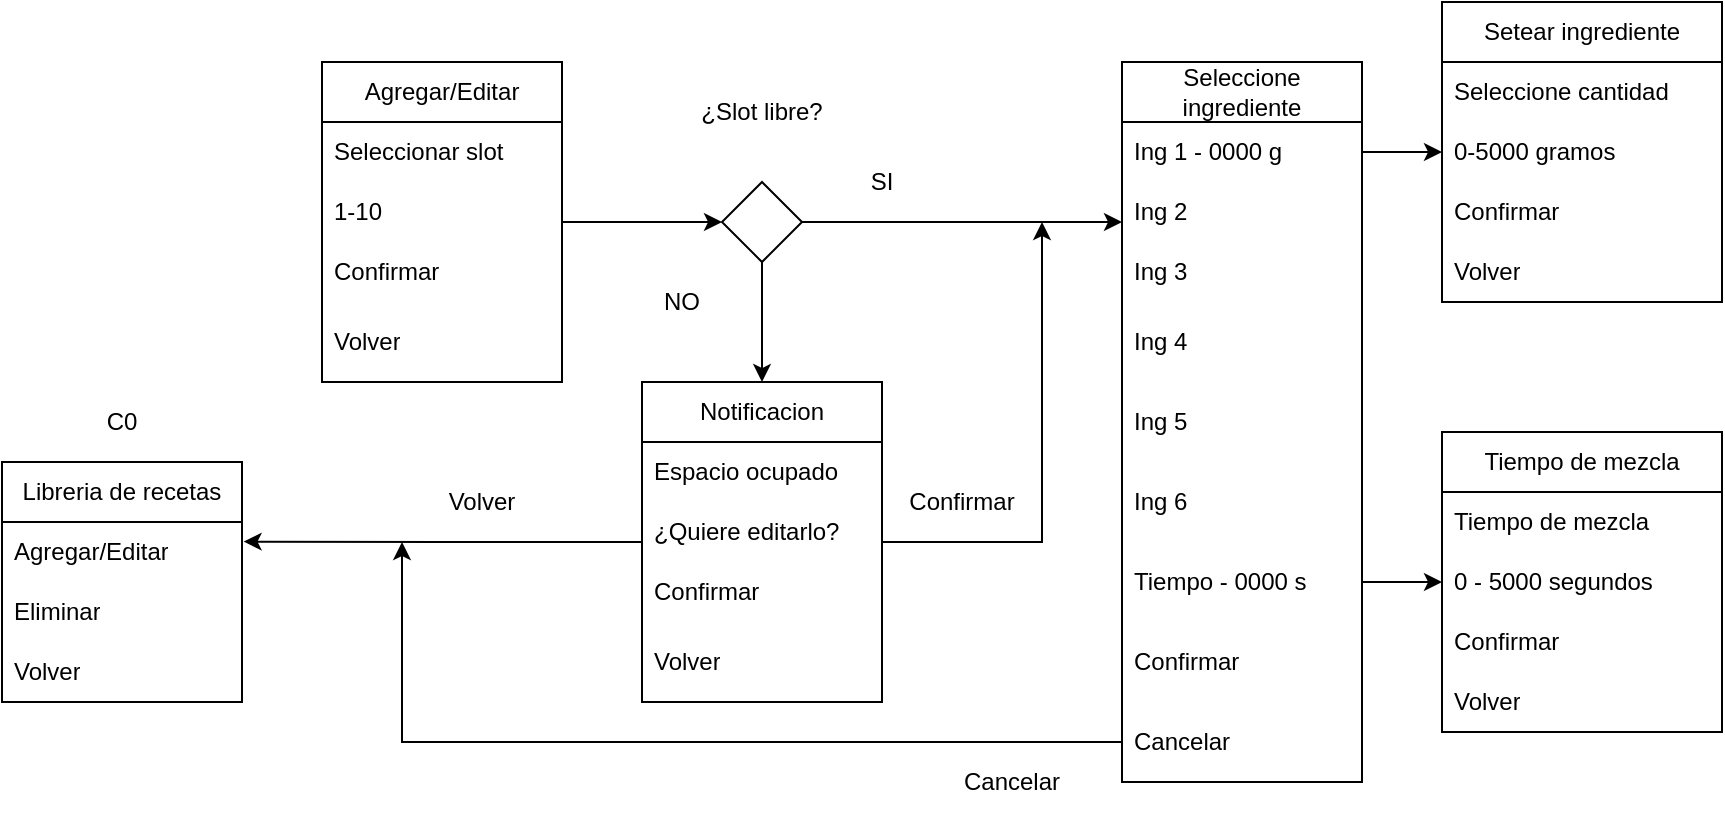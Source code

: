 <mxfile version="21.2.1" type="device">
  <diagram name="Página-1" id="zGBWNwWp6TErgoUsMjtp">
    <mxGraphModel dx="987" dy="585" grid="1" gridSize="10" guides="1" tooltips="1" connect="1" arrows="1" fold="1" page="1" pageScale="1" pageWidth="1169" pageHeight="1654" math="0" shadow="0">
      <root>
        <mxCell id="0" />
        <mxCell id="1" parent="0" />
        <mxCell id="-tMoJU5RcK4FCICTU8vQ-2" value="Libreria de recetas" style="swimlane;fontStyle=0;childLayout=stackLayout;horizontal=1;startSize=30;horizontalStack=0;resizeParent=1;resizeParentMax=0;resizeLast=0;collapsible=1;marginBottom=0;whiteSpace=wrap;html=1;" vertex="1" parent="1">
          <mxGeometry x="80" y="280" width="120" height="120" as="geometry" />
        </mxCell>
        <mxCell id="-tMoJU5RcK4FCICTU8vQ-3" value="Agregar/Editar" style="text;strokeColor=none;fillColor=none;align=left;verticalAlign=middle;spacingLeft=4;spacingRight=4;overflow=hidden;points=[[0,0.5],[1,0.5]];portConstraint=eastwest;rotatable=0;whiteSpace=wrap;html=1;" vertex="1" parent="-tMoJU5RcK4FCICTU8vQ-2">
          <mxGeometry y="30" width="120" height="30" as="geometry" />
        </mxCell>
        <mxCell id="-tMoJU5RcK4FCICTU8vQ-4" value="Eliminar" style="text;strokeColor=none;fillColor=none;align=left;verticalAlign=middle;spacingLeft=4;spacingRight=4;overflow=hidden;points=[[0,0.5],[1,0.5]];portConstraint=eastwest;rotatable=0;whiteSpace=wrap;html=1;" vertex="1" parent="-tMoJU5RcK4FCICTU8vQ-2">
          <mxGeometry y="60" width="120" height="30" as="geometry" />
        </mxCell>
        <mxCell id="-tMoJU5RcK4FCICTU8vQ-5" value="Volver" style="text;strokeColor=none;fillColor=none;align=left;verticalAlign=middle;spacingLeft=4;spacingRight=4;overflow=hidden;points=[[0,0.5],[1,0.5]];portConstraint=eastwest;rotatable=0;whiteSpace=wrap;html=1;" vertex="1" parent="-tMoJU5RcK4FCICTU8vQ-2">
          <mxGeometry y="90" width="120" height="30" as="geometry" />
        </mxCell>
        <mxCell id="-tMoJU5RcK4FCICTU8vQ-10" value="C0" style="text;html=1;strokeColor=none;fillColor=none;align=center;verticalAlign=middle;whiteSpace=wrap;rounded=0;" vertex="1" parent="1">
          <mxGeometry x="120" y="240" width="40" height="40" as="geometry" />
        </mxCell>
        <mxCell id="-tMoJU5RcK4FCICTU8vQ-26" style="edgeStyle=orthogonalEdgeStyle;rounded=0;orthogonalLoop=1;jettySize=auto;html=1;entryX=0;entryY=0.5;entryDx=0;entryDy=0;" edge="1" parent="1" source="-tMoJU5RcK4FCICTU8vQ-11" target="-tMoJU5RcK4FCICTU8vQ-21">
          <mxGeometry relative="1" as="geometry" />
        </mxCell>
        <mxCell id="-tMoJU5RcK4FCICTU8vQ-11" value="Agregar/Editar" style="swimlane;fontStyle=0;childLayout=stackLayout;horizontal=1;startSize=30;horizontalStack=0;resizeParent=1;resizeParentMax=0;resizeLast=0;collapsible=1;marginBottom=0;whiteSpace=wrap;html=1;" vertex="1" parent="1">
          <mxGeometry x="240" y="80" width="120" height="160" as="geometry" />
        </mxCell>
        <mxCell id="-tMoJU5RcK4FCICTU8vQ-12" value="Seleccionar slot" style="text;strokeColor=none;fillColor=none;align=left;verticalAlign=middle;spacingLeft=4;spacingRight=4;overflow=hidden;points=[[0,0.5],[1,0.5]];portConstraint=eastwest;rotatable=0;whiteSpace=wrap;html=1;" vertex="1" parent="-tMoJU5RcK4FCICTU8vQ-11">
          <mxGeometry y="30" width="120" height="30" as="geometry" />
        </mxCell>
        <mxCell id="-tMoJU5RcK4FCICTU8vQ-13" value="1-10" style="text;strokeColor=none;fillColor=none;align=left;verticalAlign=middle;spacingLeft=4;spacingRight=4;overflow=hidden;points=[[0,0.5],[1,0.5]];portConstraint=eastwest;rotatable=0;whiteSpace=wrap;html=1;" vertex="1" parent="-tMoJU5RcK4FCICTU8vQ-11">
          <mxGeometry y="60" width="120" height="30" as="geometry" />
        </mxCell>
        <mxCell id="-tMoJU5RcK4FCICTU8vQ-14" value="Confirmar" style="text;strokeColor=none;fillColor=none;align=left;verticalAlign=middle;spacingLeft=4;spacingRight=4;overflow=hidden;points=[[0,0.5],[1,0.5]];portConstraint=eastwest;rotatable=0;whiteSpace=wrap;html=1;" vertex="1" parent="-tMoJU5RcK4FCICTU8vQ-11">
          <mxGeometry y="90" width="120" height="30" as="geometry" />
        </mxCell>
        <mxCell id="-tMoJU5RcK4FCICTU8vQ-15" value="Volver" style="text;strokeColor=none;fillColor=none;align=left;verticalAlign=middle;spacingLeft=4;spacingRight=4;overflow=hidden;points=[[0,0.5],[1,0.5]];portConstraint=eastwest;rotatable=0;whiteSpace=wrap;html=1;" vertex="1" parent="-tMoJU5RcK4FCICTU8vQ-11">
          <mxGeometry y="120" width="120" height="40" as="geometry" />
        </mxCell>
        <mxCell id="-tMoJU5RcK4FCICTU8vQ-44" style="edgeStyle=orthogonalEdgeStyle;rounded=0;orthogonalLoop=1;jettySize=auto;html=1;entryX=0;entryY=1;entryDx=0;entryDy=0;" edge="1" parent="1" source="-tMoJU5RcK4FCICTU8vQ-16" target="-tMoJU5RcK4FCICTU8vQ-37">
          <mxGeometry relative="1" as="geometry">
            <Array as="points">
              <mxPoint x="700" y="420" />
              <mxPoint x="280" y="420" />
            </Array>
          </mxGeometry>
        </mxCell>
        <mxCell id="-tMoJU5RcK4FCICTU8vQ-16" value="Seleccione ingrediente" style="swimlane;fontStyle=0;childLayout=stackLayout;horizontal=1;startSize=30;horizontalStack=0;resizeParent=1;resizeParentMax=0;resizeLast=0;collapsible=1;marginBottom=0;whiteSpace=wrap;html=1;" vertex="1" parent="1">
          <mxGeometry x="640" y="80" width="120" height="360" as="geometry" />
        </mxCell>
        <mxCell id="-tMoJU5RcK4FCICTU8vQ-17" value="Ing 1 - 0000 g" style="text;strokeColor=none;fillColor=none;align=left;verticalAlign=middle;spacingLeft=4;spacingRight=4;overflow=hidden;points=[[0,0.5],[1,0.5]];portConstraint=eastwest;rotatable=0;whiteSpace=wrap;html=1;" vertex="1" parent="-tMoJU5RcK4FCICTU8vQ-16">
          <mxGeometry y="30" width="120" height="30" as="geometry" />
        </mxCell>
        <mxCell id="-tMoJU5RcK4FCICTU8vQ-18" value="Ing 2" style="text;strokeColor=none;fillColor=none;align=left;verticalAlign=middle;spacingLeft=4;spacingRight=4;overflow=hidden;points=[[0,0.5],[1,0.5]];portConstraint=eastwest;rotatable=0;whiteSpace=wrap;html=1;" vertex="1" parent="-tMoJU5RcK4FCICTU8vQ-16">
          <mxGeometry y="60" width="120" height="30" as="geometry" />
        </mxCell>
        <mxCell id="-tMoJU5RcK4FCICTU8vQ-19" value="Ing 3" style="text;strokeColor=none;fillColor=none;align=left;verticalAlign=middle;spacingLeft=4;spacingRight=4;overflow=hidden;points=[[0,0.5],[1,0.5]];portConstraint=eastwest;rotatable=0;whiteSpace=wrap;html=1;" vertex="1" parent="-tMoJU5RcK4FCICTU8vQ-16">
          <mxGeometry y="90" width="120" height="30" as="geometry" />
        </mxCell>
        <mxCell id="-tMoJU5RcK4FCICTU8vQ-20" value="Ing 4" style="text;strokeColor=none;fillColor=none;align=left;verticalAlign=middle;spacingLeft=4;spacingRight=4;overflow=hidden;points=[[0,0.5],[1,0.5]];portConstraint=eastwest;rotatable=0;whiteSpace=wrap;html=1;" vertex="1" parent="-tMoJU5RcK4FCICTU8vQ-16">
          <mxGeometry y="120" width="120" height="40" as="geometry" />
        </mxCell>
        <mxCell id="-tMoJU5RcK4FCICTU8vQ-40" value="Ing 5" style="text;strokeColor=none;fillColor=none;align=left;verticalAlign=middle;spacingLeft=4;spacingRight=4;overflow=hidden;points=[[0,0.5],[1,0.5]];portConstraint=eastwest;rotatable=0;whiteSpace=wrap;html=1;" vertex="1" parent="-tMoJU5RcK4FCICTU8vQ-16">
          <mxGeometry y="160" width="120" height="40" as="geometry" />
        </mxCell>
        <mxCell id="-tMoJU5RcK4FCICTU8vQ-41" value="Ing 6" style="text;strokeColor=none;fillColor=none;align=left;verticalAlign=middle;spacingLeft=4;spacingRight=4;overflow=hidden;points=[[0,0.5],[1,0.5]];portConstraint=eastwest;rotatable=0;whiteSpace=wrap;html=1;" vertex="1" parent="-tMoJU5RcK4FCICTU8vQ-16">
          <mxGeometry y="200" width="120" height="40" as="geometry" />
        </mxCell>
        <mxCell id="-tMoJU5RcK4FCICTU8vQ-59" value="Tiempo - 0000 s" style="text;strokeColor=none;fillColor=none;align=left;verticalAlign=middle;spacingLeft=4;spacingRight=4;overflow=hidden;points=[[0,0.5],[1,0.5]];portConstraint=eastwest;rotatable=0;whiteSpace=wrap;html=1;" vertex="1" parent="-tMoJU5RcK4FCICTU8vQ-16">
          <mxGeometry y="240" width="120" height="40" as="geometry" />
        </mxCell>
        <mxCell id="-tMoJU5RcK4FCICTU8vQ-42" value="Confirmar" style="text;strokeColor=none;fillColor=none;align=left;verticalAlign=middle;spacingLeft=4;spacingRight=4;overflow=hidden;points=[[0,0.5],[1,0.5]];portConstraint=eastwest;rotatable=0;whiteSpace=wrap;html=1;" vertex="1" parent="-tMoJU5RcK4FCICTU8vQ-16">
          <mxGeometry y="280" width="120" height="40" as="geometry" />
        </mxCell>
        <mxCell id="-tMoJU5RcK4FCICTU8vQ-43" value="Cancelar" style="text;strokeColor=none;fillColor=none;align=left;verticalAlign=middle;spacingLeft=4;spacingRight=4;overflow=hidden;points=[[0,0.5],[1,0.5]];portConstraint=eastwest;rotatable=0;whiteSpace=wrap;html=1;" vertex="1" parent="-tMoJU5RcK4FCICTU8vQ-16">
          <mxGeometry y="320" width="120" height="40" as="geometry" />
        </mxCell>
        <mxCell id="-tMoJU5RcK4FCICTU8vQ-29" style="edgeStyle=orthogonalEdgeStyle;rounded=0;orthogonalLoop=1;jettySize=auto;html=1;entryX=0;entryY=0.667;entryDx=0;entryDy=0;entryPerimeter=0;" edge="1" parent="1" source="-tMoJU5RcK4FCICTU8vQ-21" target="-tMoJU5RcK4FCICTU8vQ-18">
          <mxGeometry relative="1" as="geometry" />
        </mxCell>
        <mxCell id="-tMoJU5RcK4FCICTU8vQ-35" style="edgeStyle=orthogonalEdgeStyle;rounded=0;orthogonalLoop=1;jettySize=auto;html=1;entryX=0.5;entryY=0;entryDx=0;entryDy=0;" edge="1" parent="1" source="-tMoJU5RcK4FCICTU8vQ-21" target="-tMoJU5RcK4FCICTU8vQ-30">
          <mxGeometry relative="1" as="geometry" />
        </mxCell>
        <mxCell id="-tMoJU5RcK4FCICTU8vQ-21" value="" style="rhombus;whiteSpace=wrap;html=1;" vertex="1" parent="1">
          <mxGeometry x="440" y="140" width="40" height="40" as="geometry" />
        </mxCell>
        <mxCell id="-tMoJU5RcK4FCICTU8vQ-22" value="¿Slot libre?" style="text;html=1;strokeColor=none;fillColor=none;align=center;verticalAlign=middle;whiteSpace=wrap;rounded=0;" vertex="1" parent="1">
          <mxGeometry x="405" y="90" width="110" height="30" as="geometry" />
        </mxCell>
        <mxCell id="-tMoJU5RcK4FCICTU8vQ-23" value="SI" style="text;html=1;strokeColor=none;fillColor=none;align=center;verticalAlign=middle;whiteSpace=wrap;rounded=0;" vertex="1" parent="1">
          <mxGeometry x="500" y="120" width="40" height="40" as="geometry" />
        </mxCell>
        <mxCell id="-tMoJU5RcK4FCICTU8vQ-24" value="NO" style="text;html=1;strokeColor=none;fillColor=none;align=center;verticalAlign=middle;whiteSpace=wrap;rounded=0;" vertex="1" parent="1">
          <mxGeometry x="400" y="180" width="40" height="40" as="geometry" />
        </mxCell>
        <mxCell id="-tMoJU5RcK4FCICTU8vQ-36" style="edgeStyle=orthogonalEdgeStyle;rounded=0;orthogonalLoop=1;jettySize=auto;html=1;" edge="1" parent="1" source="-tMoJU5RcK4FCICTU8vQ-30">
          <mxGeometry relative="1" as="geometry">
            <mxPoint x="200.8" y="319.8" as="targetPoint" />
          </mxGeometry>
        </mxCell>
        <mxCell id="-tMoJU5RcK4FCICTU8vQ-39" style="edgeStyle=orthogonalEdgeStyle;rounded=0;orthogonalLoop=1;jettySize=auto;html=1;" edge="1" parent="1" source="-tMoJU5RcK4FCICTU8vQ-30">
          <mxGeometry relative="1" as="geometry">
            <mxPoint x="600" y="160" as="targetPoint" />
            <Array as="points">
              <mxPoint x="600" y="320" />
            </Array>
          </mxGeometry>
        </mxCell>
        <mxCell id="-tMoJU5RcK4FCICTU8vQ-30" value="Notificacion" style="swimlane;fontStyle=0;childLayout=stackLayout;horizontal=1;startSize=30;horizontalStack=0;resizeParent=1;resizeParentMax=0;resizeLast=0;collapsible=1;marginBottom=0;whiteSpace=wrap;html=1;" vertex="1" parent="1">
          <mxGeometry x="400" y="240" width="120" height="160" as="geometry" />
        </mxCell>
        <mxCell id="-tMoJU5RcK4FCICTU8vQ-31" value="Espacio ocupado" style="text;strokeColor=none;fillColor=none;align=left;verticalAlign=middle;spacingLeft=4;spacingRight=4;overflow=hidden;points=[[0,0.5],[1,0.5]];portConstraint=eastwest;rotatable=0;whiteSpace=wrap;html=1;" vertex="1" parent="-tMoJU5RcK4FCICTU8vQ-30">
          <mxGeometry y="30" width="120" height="30" as="geometry" />
        </mxCell>
        <mxCell id="-tMoJU5RcK4FCICTU8vQ-32" value="¿Quiere editarlo?" style="text;strokeColor=none;fillColor=none;align=left;verticalAlign=middle;spacingLeft=4;spacingRight=4;overflow=hidden;points=[[0,0.5],[1,0.5]];portConstraint=eastwest;rotatable=0;whiteSpace=wrap;html=1;" vertex="1" parent="-tMoJU5RcK4FCICTU8vQ-30">
          <mxGeometry y="60" width="120" height="30" as="geometry" />
        </mxCell>
        <mxCell id="-tMoJU5RcK4FCICTU8vQ-33" value="Confirmar" style="text;strokeColor=none;fillColor=none;align=left;verticalAlign=middle;spacingLeft=4;spacingRight=4;overflow=hidden;points=[[0,0.5],[1,0.5]];portConstraint=eastwest;rotatable=0;whiteSpace=wrap;html=1;" vertex="1" parent="-tMoJU5RcK4FCICTU8vQ-30">
          <mxGeometry y="90" width="120" height="30" as="geometry" />
        </mxCell>
        <mxCell id="-tMoJU5RcK4FCICTU8vQ-34" value="Volver" style="text;strokeColor=none;fillColor=none;align=left;verticalAlign=middle;spacingLeft=4;spacingRight=4;overflow=hidden;points=[[0,0.5],[1,0.5]];portConstraint=eastwest;rotatable=0;whiteSpace=wrap;html=1;" vertex="1" parent="-tMoJU5RcK4FCICTU8vQ-30">
          <mxGeometry y="120" width="120" height="40" as="geometry" />
        </mxCell>
        <mxCell id="-tMoJU5RcK4FCICTU8vQ-37" value="Volver" style="text;html=1;strokeColor=none;fillColor=none;align=center;verticalAlign=middle;whiteSpace=wrap;rounded=0;" vertex="1" parent="1">
          <mxGeometry x="280" y="280" width="80" height="40" as="geometry" />
        </mxCell>
        <mxCell id="-tMoJU5RcK4FCICTU8vQ-38" value="Confirmar" style="text;html=1;strokeColor=none;fillColor=none;align=center;verticalAlign=middle;whiteSpace=wrap;rounded=0;" vertex="1" parent="1">
          <mxGeometry x="520" y="280" width="80" height="40" as="geometry" />
        </mxCell>
        <mxCell id="-tMoJU5RcK4FCICTU8vQ-45" value="Cancelar" style="text;html=1;strokeColor=none;fillColor=none;align=center;verticalAlign=middle;whiteSpace=wrap;rounded=0;" vertex="1" parent="1">
          <mxGeometry x="545" y="420" width="80" height="40" as="geometry" />
        </mxCell>
        <mxCell id="-tMoJU5RcK4FCICTU8vQ-46" value="Setear ingrediente" style="swimlane;fontStyle=0;childLayout=stackLayout;horizontal=1;startSize=30;horizontalStack=0;resizeParent=1;resizeParentMax=0;resizeLast=0;collapsible=1;marginBottom=0;whiteSpace=wrap;html=1;" vertex="1" parent="1">
          <mxGeometry x="800" y="50" width="140" height="150" as="geometry" />
        </mxCell>
        <mxCell id="-tMoJU5RcK4FCICTU8vQ-47" value="Seleccione cantidad" style="text;strokeColor=none;fillColor=none;align=left;verticalAlign=middle;spacingLeft=4;spacingRight=4;overflow=hidden;points=[[0,0.5],[1,0.5]];portConstraint=eastwest;rotatable=0;whiteSpace=wrap;html=1;" vertex="1" parent="-tMoJU5RcK4FCICTU8vQ-46">
          <mxGeometry y="30" width="140" height="30" as="geometry" />
        </mxCell>
        <mxCell id="-tMoJU5RcK4FCICTU8vQ-48" value="0-5000 gramos" style="text;strokeColor=none;fillColor=none;align=left;verticalAlign=middle;spacingLeft=4;spacingRight=4;overflow=hidden;points=[[0,0.5],[1,0.5]];portConstraint=eastwest;rotatable=0;whiteSpace=wrap;html=1;" vertex="1" parent="-tMoJU5RcK4FCICTU8vQ-46">
          <mxGeometry y="60" width="140" height="30" as="geometry" />
        </mxCell>
        <mxCell id="-tMoJU5RcK4FCICTU8vQ-49" value="Confirmar" style="text;strokeColor=none;fillColor=none;align=left;verticalAlign=middle;spacingLeft=4;spacingRight=4;overflow=hidden;points=[[0,0.5],[1,0.5]];portConstraint=eastwest;rotatable=0;whiteSpace=wrap;html=1;" vertex="1" parent="-tMoJU5RcK4FCICTU8vQ-46">
          <mxGeometry y="90" width="140" height="30" as="geometry" />
        </mxCell>
        <mxCell id="-tMoJU5RcK4FCICTU8vQ-50" value="Volver" style="text;strokeColor=none;fillColor=none;align=left;verticalAlign=middle;spacingLeft=4;spacingRight=4;overflow=hidden;points=[[0,0.5],[1,0.5]];portConstraint=eastwest;rotatable=0;whiteSpace=wrap;html=1;" vertex="1" parent="-tMoJU5RcK4FCICTU8vQ-46">
          <mxGeometry y="120" width="140" height="30" as="geometry" />
        </mxCell>
        <mxCell id="-tMoJU5RcK4FCICTU8vQ-51" value="" style="edgeStyle=orthogonalEdgeStyle;rounded=0;orthogonalLoop=1;jettySize=auto;html=1;" edge="1" parent="1" source="-tMoJU5RcK4FCICTU8vQ-17" target="-tMoJU5RcK4FCICTU8vQ-48">
          <mxGeometry relative="1" as="geometry" />
        </mxCell>
        <mxCell id="-tMoJU5RcK4FCICTU8vQ-53" value="Tiempo de mezcla" style="swimlane;fontStyle=0;childLayout=stackLayout;horizontal=1;startSize=30;horizontalStack=0;resizeParent=1;resizeParentMax=0;resizeLast=0;collapsible=1;marginBottom=0;whiteSpace=wrap;html=1;" vertex="1" parent="1">
          <mxGeometry x="800" y="265" width="140" height="150" as="geometry" />
        </mxCell>
        <mxCell id="-tMoJU5RcK4FCICTU8vQ-54" value="Tiempo de mezcla" style="text;strokeColor=none;fillColor=none;align=left;verticalAlign=middle;spacingLeft=4;spacingRight=4;overflow=hidden;points=[[0,0.5],[1,0.5]];portConstraint=eastwest;rotatable=0;whiteSpace=wrap;html=1;" vertex="1" parent="-tMoJU5RcK4FCICTU8vQ-53">
          <mxGeometry y="30" width="140" height="30" as="geometry" />
        </mxCell>
        <mxCell id="-tMoJU5RcK4FCICTU8vQ-55" value="0 - 5000 segundos" style="text;strokeColor=none;fillColor=none;align=left;verticalAlign=middle;spacingLeft=4;spacingRight=4;overflow=hidden;points=[[0,0.5],[1,0.5]];portConstraint=eastwest;rotatable=0;whiteSpace=wrap;html=1;" vertex="1" parent="-tMoJU5RcK4FCICTU8vQ-53">
          <mxGeometry y="60" width="140" height="30" as="geometry" />
        </mxCell>
        <mxCell id="-tMoJU5RcK4FCICTU8vQ-56" value="Confirmar" style="text;strokeColor=none;fillColor=none;align=left;verticalAlign=middle;spacingLeft=4;spacingRight=4;overflow=hidden;points=[[0,0.5],[1,0.5]];portConstraint=eastwest;rotatable=0;whiteSpace=wrap;html=1;" vertex="1" parent="-tMoJU5RcK4FCICTU8vQ-53">
          <mxGeometry y="90" width="140" height="30" as="geometry" />
        </mxCell>
        <mxCell id="-tMoJU5RcK4FCICTU8vQ-57" value="Volver" style="text;strokeColor=none;fillColor=none;align=left;verticalAlign=middle;spacingLeft=4;spacingRight=4;overflow=hidden;points=[[0,0.5],[1,0.5]];portConstraint=eastwest;rotatable=0;whiteSpace=wrap;html=1;" vertex="1" parent="-tMoJU5RcK4FCICTU8vQ-53">
          <mxGeometry y="120" width="140" height="30" as="geometry" />
        </mxCell>
        <mxCell id="-tMoJU5RcK4FCICTU8vQ-58" value="" style="edgeStyle=orthogonalEdgeStyle;rounded=0;orthogonalLoop=1;jettySize=auto;html=1;entryX=0;entryY=0.5;entryDx=0;entryDy=0;exitX=1;exitY=0.5;exitDx=0;exitDy=0;" edge="1" parent="1" source="-tMoJU5RcK4FCICTU8vQ-59" target="-tMoJU5RcK4FCICTU8vQ-55">
          <mxGeometry relative="1" as="geometry" />
        </mxCell>
      </root>
    </mxGraphModel>
  </diagram>
</mxfile>
